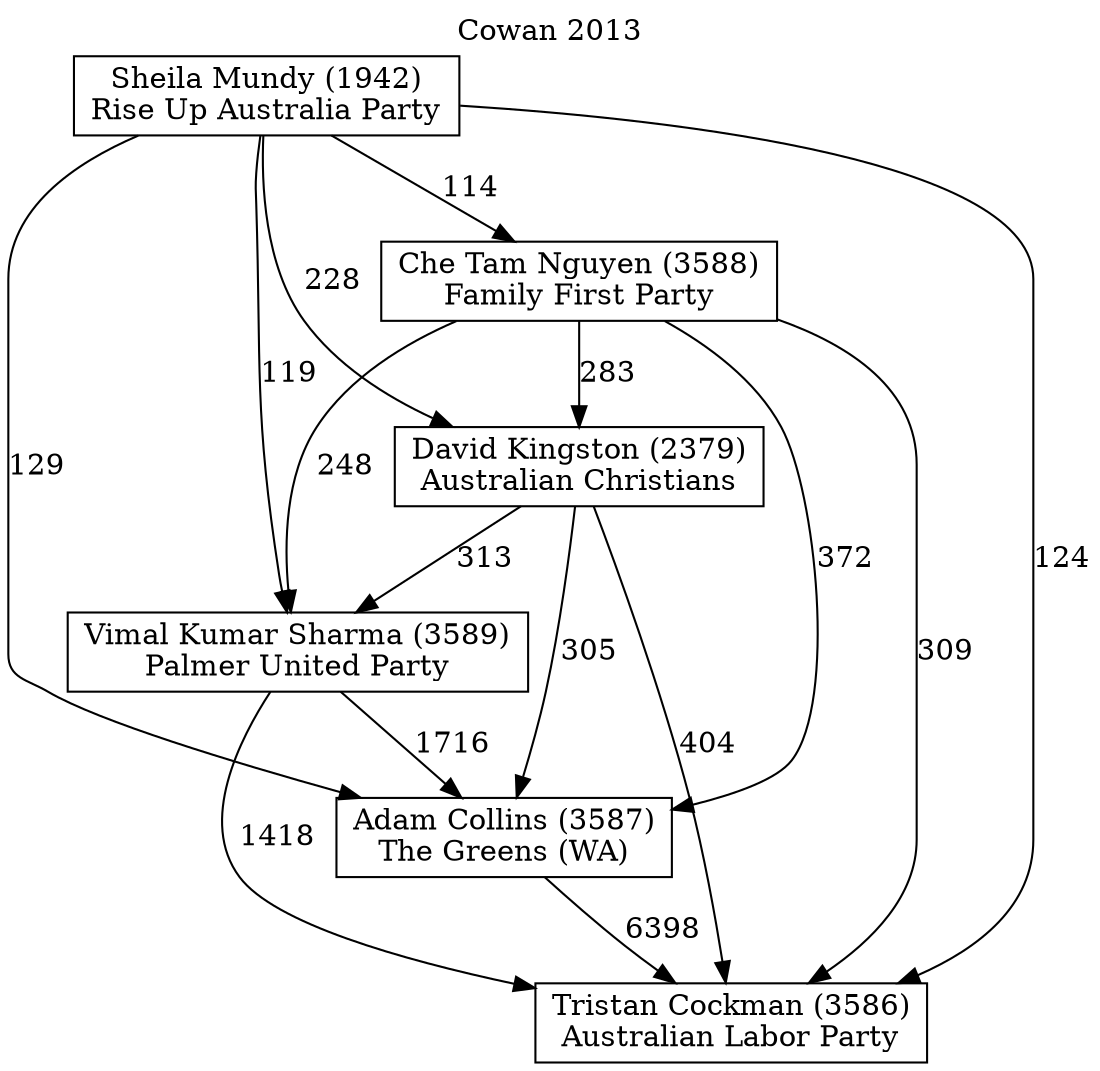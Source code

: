 // House preference flow
digraph "Tristan Cockman (3586)_Cowan_2013" {
	graph [label="Cowan 2013" labelloc=t mclimit=10]
	node [shape=box]
	"Adam Collins (3587)" [label="Adam Collins (3587)
The Greens (WA)"]
	"Che Tam Nguyen (3588)" [label="Che Tam Nguyen (3588)
Family First Party"]
	"David Kingston (2379)" [label="David Kingston (2379)
Australian Christians"]
	"Sheila Mundy (1942)" [label="Sheila Mundy (1942)
Rise Up Australia Party"]
	"Tristan Cockman (3586)" [label="Tristan Cockman (3586)
Australian Labor Party"]
	"Vimal Kumar Sharma (3589)" [label="Vimal Kumar Sharma (3589)
Palmer United Party"]
	"Adam Collins (3587)" -> "Tristan Cockman (3586)" [label=6398]
	"Che Tam Nguyen (3588)" -> "Adam Collins (3587)" [label=372]
	"Che Tam Nguyen (3588)" -> "David Kingston (2379)" [label=283]
	"Che Tam Nguyen (3588)" -> "Tristan Cockman (3586)" [label=309]
	"Che Tam Nguyen (3588)" -> "Vimal Kumar Sharma (3589)" [label=248]
	"David Kingston (2379)" -> "Adam Collins (3587)" [label=305]
	"David Kingston (2379)" -> "Tristan Cockman (3586)" [label=404]
	"David Kingston (2379)" -> "Vimal Kumar Sharma (3589)" [label=313]
	"Sheila Mundy (1942)" -> "Adam Collins (3587)" [label=129]
	"Sheila Mundy (1942)" -> "Che Tam Nguyen (3588)" [label=114]
	"Sheila Mundy (1942)" -> "David Kingston (2379)" [label=228]
	"Sheila Mundy (1942)" -> "Tristan Cockman (3586)" [label=124]
	"Sheila Mundy (1942)" -> "Vimal Kumar Sharma (3589)" [label=119]
	"Vimal Kumar Sharma (3589)" -> "Adam Collins (3587)" [label=1716]
	"Vimal Kumar Sharma (3589)" -> "Tristan Cockman (3586)" [label=1418]
}
